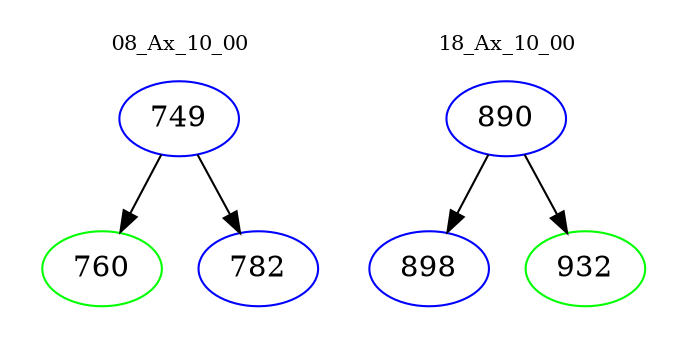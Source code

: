digraph{
subgraph cluster_0 {
color = white
label = "08_Ax_10_00";
fontsize=10;
T0_749 [label="749", color="blue"]
T0_749 -> T0_760 [color="black"]
T0_760 [label="760", color="green"]
T0_749 -> T0_782 [color="black"]
T0_782 [label="782", color="blue"]
}
subgraph cluster_1 {
color = white
label = "18_Ax_10_00";
fontsize=10;
T1_890 [label="890", color="blue"]
T1_890 -> T1_898 [color="black"]
T1_898 [label="898", color="blue"]
T1_890 -> T1_932 [color="black"]
T1_932 [label="932", color="green"]
}
}
